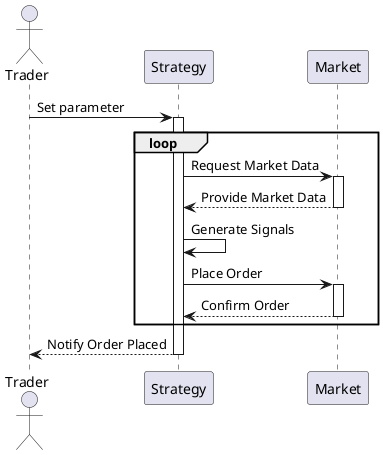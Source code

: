@startuml

actor Trader
participant "Strategy" as Strategy
participant "Market" as Market

Trader -> Strategy: Set parameter
loop
    activate Strategy
    Strategy -> Market: Request Market Data
    activate Market
    Market --> Strategy: Provide Market Data
    deactivate Market

    Strategy -> Strategy: Generate Signals

    Strategy -> Market: Place Order
    activate Market
    Market --> Strategy: Confirm Order
    deactivate Market
end
Strategy --> Trader: Notify Order Placed
deactivate Strategy

@enduml
